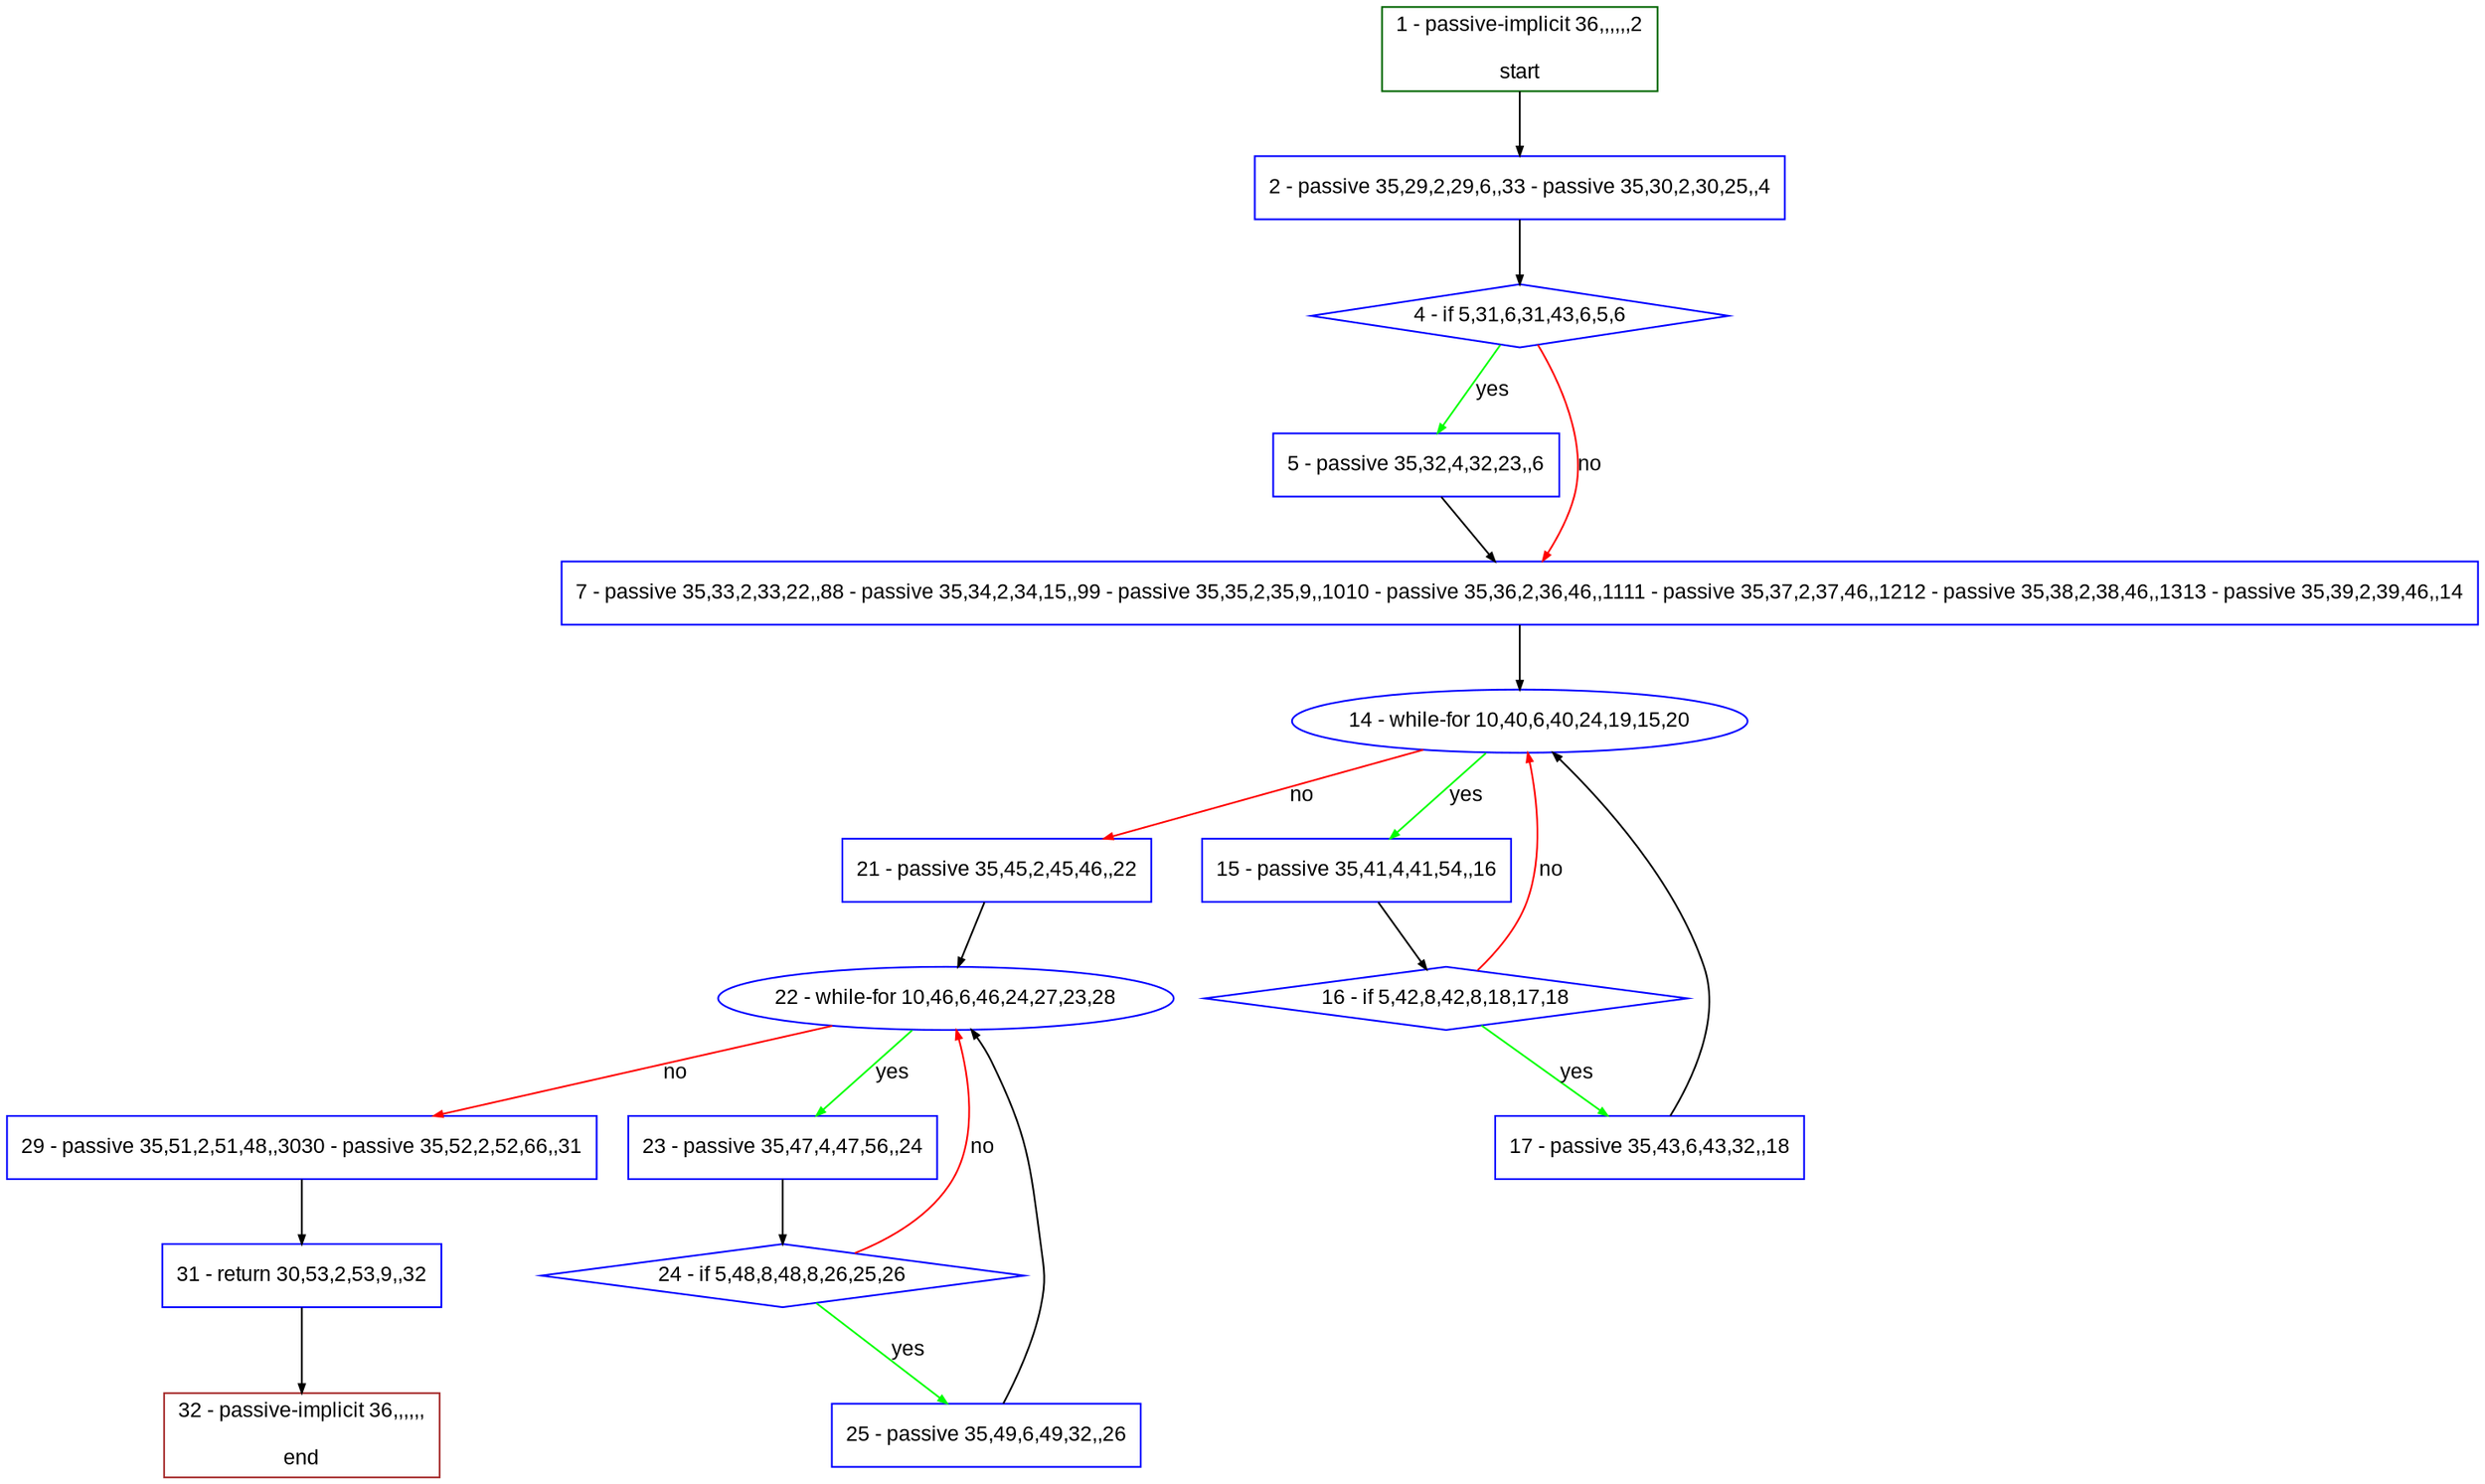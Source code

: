 digraph "" {
  graph [pack="true", label="", fontsize="12", packmode="clust", fontname="Arial", fillcolor="#FFFFCC", bgcolor="white", style="rounded,filled", compound="true"];
  node [node_initialized="no", label="", color="grey", fontsize="12", fillcolor="white", fontname="Arial", style="filled", shape="rectangle", compound="true", fixedsize="false"];
  edge [fontcolor="black", arrowhead="normal", arrowtail="none", arrowsize="0.5", ltail="", label="", color="black", fontsize="12", lhead="", fontname="Arial", dir="forward", compound="true"];
  __N1 [label="2 - passive 35,29,2,29,6,,33 - passive 35,30,2,30,25,,4", color="#0000ff", fillcolor="#ffffff", style="filled", shape="box"];
  __N2 [label="1 - passive-implicit 36,,,,,,2\n\nstart", color="#006400", fillcolor="#ffffff", style="filled", shape="box"];
  __N3 [label="4 - if 5,31,6,31,43,6,5,6", color="#0000ff", fillcolor="#ffffff", style="filled", shape="diamond"];
  __N4 [label="5 - passive 35,32,4,32,23,,6", color="#0000ff", fillcolor="#ffffff", style="filled", shape="box"];
  __N5 [label="7 - passive 35,33,2,33,22,,88 - passive 35,34,2,34,15,,99 - passive 35,35,2,35,9,,1010 - passive 35,36,2,36,46,,1111 - passive 35,37,2,37,46,,1212 - passive 35,38,2,38,46,,1313 - passive 35,39,2,39,46,,14", color="#0000ff", fillcolor="#ffffff", style="filled", shape="box"];
  __N6 [label="14 - while-for 10,40,6,40,24,19,15,20", color="#0000ff", fillcolor="#ffffff", style="filled", shape="oval"];
  __N7 [label="15 - passive 35,41,4,41,54,,16", color="#0000ff", fillcolor="#ffffff", style="filled", shape="box"];
  __N8 [label="21 - passive 35,45,2,45,46,,22", color="#0000ff", fillcolor="#ffffff", style="filled", shape="box"];
  __N9 [label="16 - if 5,42,8,42,8,18,17,18", color="#0000ff", fillcolor="#ffffff", style="filled", shape="diamond"];
  __N10 [label="17 - passive 35,43,6,43,32,,18", color="#0000ff", fillcolor="#ffffff", style="filled", shape="box"];
  __N11 [label="22 - while-for 10,46,6,46,24,27,23,28", color="#0000ff", fillcolor="#ffffff", style="filled", shape="oval"];
  __N12 [label="23 - passive 35,47,4,47,56,,24", color="#0000ff", fillcolor="#ffffff", style="filled", shape="box"];
  __N13 [label="29 - passive 35,51,2,51,48,,3030 - passive 35,52,2,52,66,,31", color="#0000ff", fillcolor="#ffffff", style="filled", shape="box"];
  __N14 [label="24 - if 5,48,8,48,8,26,25,26", color="#0000ff", fillcolor="#ffffff", style="filled", shape="diamond"];
  __N15 [label="25 - passive 35,49,6,49,32,,26", color="#0000ff", fillcolor="#ffffff", style="filled", shape="box"];
  __N16 [label="31 - return 30,53,2,53,9,,32", color="#0000ff", fillcolor="#ffffff", style="filled", shape="box"];
  __N17 [label="32 - passive-implicit 36,,,,,,\n\nend", color="#a52a2a", fillcolor="#ffffff", style="filled", shape="box"];
  __N2 -> __N1 [arrowhead="normal", arrowtail="none", color="#000000", label="", dir="forward"];
  __N1 -> __N3 [arrowhead="normal", arrowtail="none", color="#000000", label="", dir="forward"];
  __N3 -> __N4 [arrowhead="normal", arrowtail="none", color="#00ff00", label="yes", dir="forward"];
  __N3 -> __N5 [arrowhead="normal", arrowtail="none", color="#ff0000", label="no", dir="forward"];
  __N4 -> __N5 [arrowhead="normal", arrowtail="none", color="#000000", label="", dir="forward"];
  __N5 -> __N6 [arrowhead="normal", arrowtail="none", color="#000000", label="", dir="forward"];
  __N6 -> __N7 [arrowhead="normal", arrowtail="none", color="#00ff00", label="yes", dir="forward"];
  __N6 -> __N8 [arrowhead="normal", arrowtail="none", color="#ff0000", label="no", dir="forward"];
  __N7 -> __N9 [arrowhead="normal", arrowtail="none", color="#000000", label="", dir="forward"];
  __N9 -> __N6 [arrowhead="normal", arrowtail="none", color="#ff0000", label="no", dir="forward"];
  __N9 -> __N10 [arrowhead="normal", arrowtail="none", color="#00ff00", label="yes", dir="forward"];
  __N10 -> __N6 [arrowhead="normal", arrowtail="none", color="#000000", label="", dir="forward"];
  __N8 -> __N11 [arrowhead="normal", arrowtail="none", color="#000000", label="", dir="forward"];
  __N11 -> __N12 [arrowhead="normal", arrowtail="none", color="#00ff00", label="yes", dir="forward"];
  __N11 -> __N13 [arrowhead="normal", arrowtail="none", color="#ff0000", label="no", dir="forward"];
  __N12 -> __N14 [arrowhead="normal", arrowtail="none", color="#000000", label="", dir="forward"];
  __N14 -> __N11 [arrowhead="normal", arrowtail="none", color="#ff0000", label="no", dir="forward"];
  __N14 -> __N15 [arrowhead="normal", arrowtail="none", color="#00ff00", label="yes", dir="forward"];
  __N15 -> __N11 [arrowhead="normal", arrowtail="none", color="#000000", label="", dir="forward"];
  __N13 -> __N16 [arrowhead="normal", arrowtail="none", color="#000000", label="", dir="forward"];
  __N16 -> __N17 [arrowhead="normal", arrowtail="none", color="#000000", label="", dir="forward"];
}
